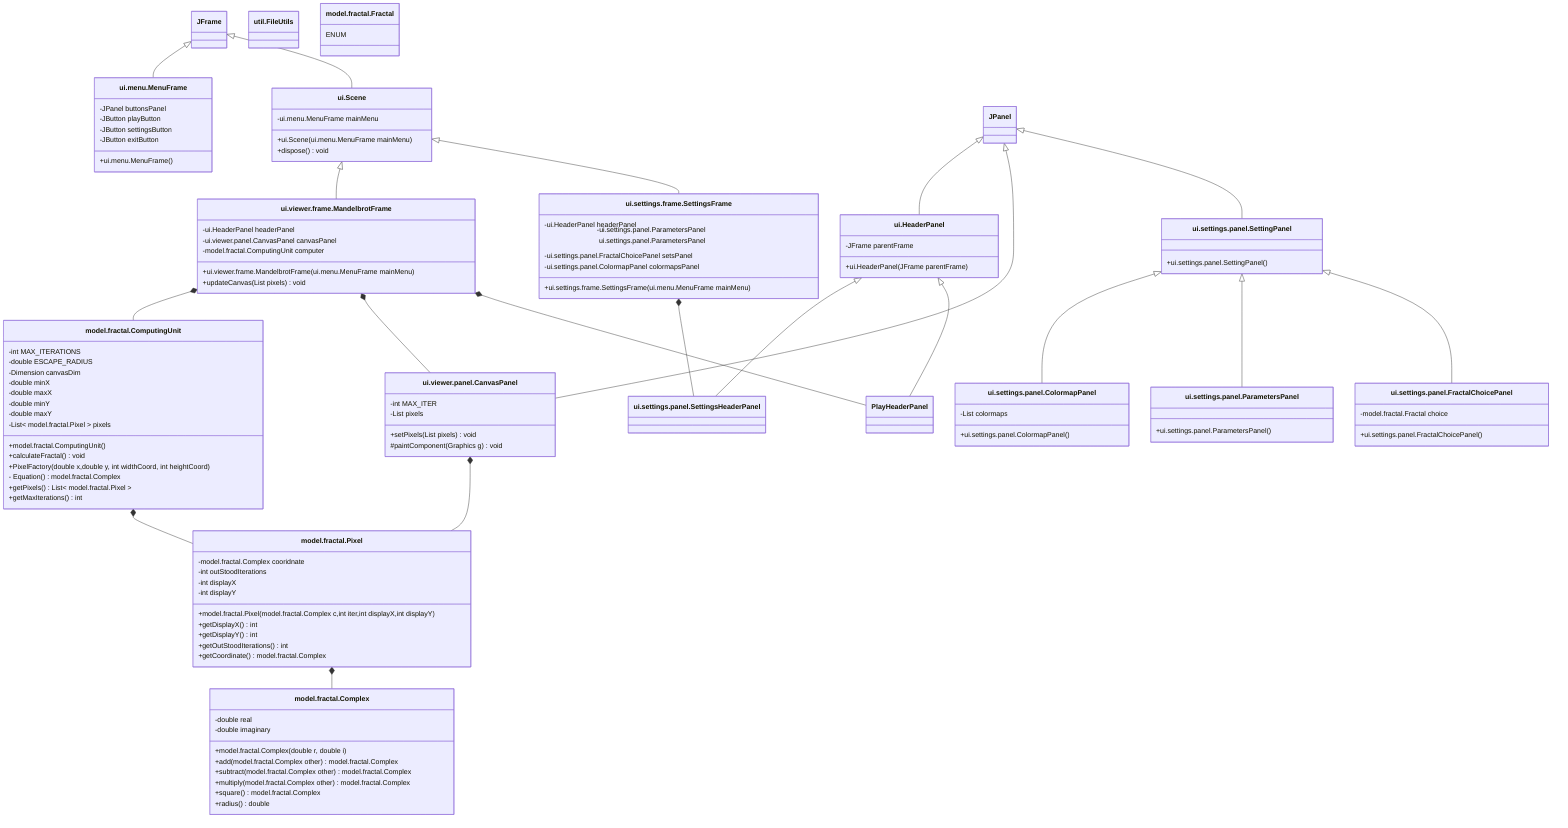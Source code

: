 classDiagram

    JFrame <|-- ui.menu.MenuFrame
    JFrame <|-- ui.Scene

    class ui.menu.MenuFrame{
      -JPanel buttonsPanel
      -JButton playButton
      -JButton settingsButton
      -JButton exitButton
      +ui.menu.MenuFrame()
    }
    class ui.Scene{
      -ui.menu.MenuFrame mainMenu
      +ui.Scene(ui.menu.MenuFrame mainMenu)
      +dispose() void
    }

    ui.Scene <|-- ui.viewer.frame.MandelbrotFrame
    class ui.viewer.frame.MandelbrotFrame{
      -ui.HeaderPanel headerPanel
      -ui.viewer.panel.CanvasPanel canvasPanel
      -model.fractal.ComputingUnit computer

      +ui.viewer.frame.MandelbrotFrame(ui.menu.MenuFrame mainMenu)
      +updateCanvas(List<model.fractal.Pixel> pixels) void
    }

    ui.Scene <|-- ui.settings.frame.SettingsFrame
    class ui.settings.frame.SettingsFrame{
        -ui.HeaderPanel headerPanel
        -ui.settings.panel.ParametersPanel ui.settings.panel.ParametersPanel
        -ui.settings.panel.FractalChoicePanel setsPanel
        -ui.settings.panel.ColormapPanel colormapsPanel

        +ui.settings.frame.SettingsFrame(ui.menu.MenuFrame mainMenu)
    }

    JPanel <|-- ui.HeaderPanel
    class ui.HeaderPanel{
        -JFrame parentFrame

        +ui.HeaderPanel(JFrame parentFrame)
    }

    JPanel <|-- ui.viewer.panel.CanvasPanel
    class ui.viewer.panel.CanvasPanel{
        -int MAX_ITER
        -List<model.fractal.Pixel> pixels

        +setPixels(List pixels) void
        #paintComponent(Graphics g) void
    }

    JPanel <|-- ui.settings.panel.SettingPanel
    class ui.settings.panel.SettingPanel{
        +ui.settings.panel.SettingPanel()
    }

    ui.settings.panel.SettingPanel <|-- ui.settings.panel.ColormapPanel
    ui.settings.panel.SettingPanel <|-- ui.settings.panel.ParametersPanel
    ui.settings.panel.SettingPanel <|-- ui.settings.panel.FractalChoicePanel

    class ui.settings.panel.ColormapPanel{
        -List<model.profile.Colormap> colormaps

        +ui.settings.panel.ColormapPanel()
    }

    class ui.settings.panel.FractalChoicePanel{
        -model.fractal.Fractal choice
        +ui.settings.panel.FractalChoicePanel()
    }

    class ui.settings.panel.ParametersPanel{
        +ui.settings.panel.ParametersPanel()
    }

    ui.HeaderPanel<|--ui.settings.panel.SettingsHeaderPanel
    ui.HeaderPanel<|--PlayHeaderPanel

    ui.viewer.frame.MandelbrotFrame *-- model.fractal.ComputingUnit
    class model.fractal.ComputingUnit{
        -int MAX_ITERATIONS
        -double ESCAPE_RADIUS
        -Dimension canvasDim
        -double minX
        -double maxX
        -double minY
        -double maxY
        -List< model.fractal.Pixel > pixels
        
        +model.fractal.ComputingUnit()
        +calculateFractal() void
        +PixelFactory(double x,double y, int widthCoord, int heightCoord) 
        - Equation() model.fractal.Complex
        +getPixels() List< model.fractal.Pixel >
        +getMaxIterations() int
    }

    class model.fractal.Complex{
        -double real
        -double imaginary

        +model.fractal.Complex(double r, double i)
        +add(model.fractal.Complex other) model.fractal.Complex
        +subtract(model.fractal.Complex other) model.fractal.Complex
        +multiply(model.fractal.Complex other) model.fractal.Complex
        +square() model.fractal.Complex
        +radius() double

    }

    model.fractal.ComputingUnit *-- model.fractal.Pixel
    ui.viewer.panel.CanvasPanel *-- model.fractal.Pixel
    model.fractal.Pixel *-- model.fractal.Complex
    ui.viewer.frame.MandelbrotFrame *-- ui.viewer.panel.CanvasPanel
    ui.viewer.frame.MandelbrotFrame *-- PlayHeaderPanel
    ui.settings.frame.SettingsFrame *-- ui.settings.panel.SettingsHeaderPanel
    class model.fractal.Pixel{
        -model.fractal.Complex cooridnate
        -int outStoodIterations
        -int displayX
        -int displayY

        +model.fractal.Pixel(model.fractal.Complex c,int iter,int displayX,int displayY)
        +getDisplayX() int
        +getDisplayY() int
        +getOutStoodIterations() int 
        +getCoordinate() model.fractal.Complex
    }

    class util.FileUtils
    class model.fractal.Fractal{
        ENUM
    }